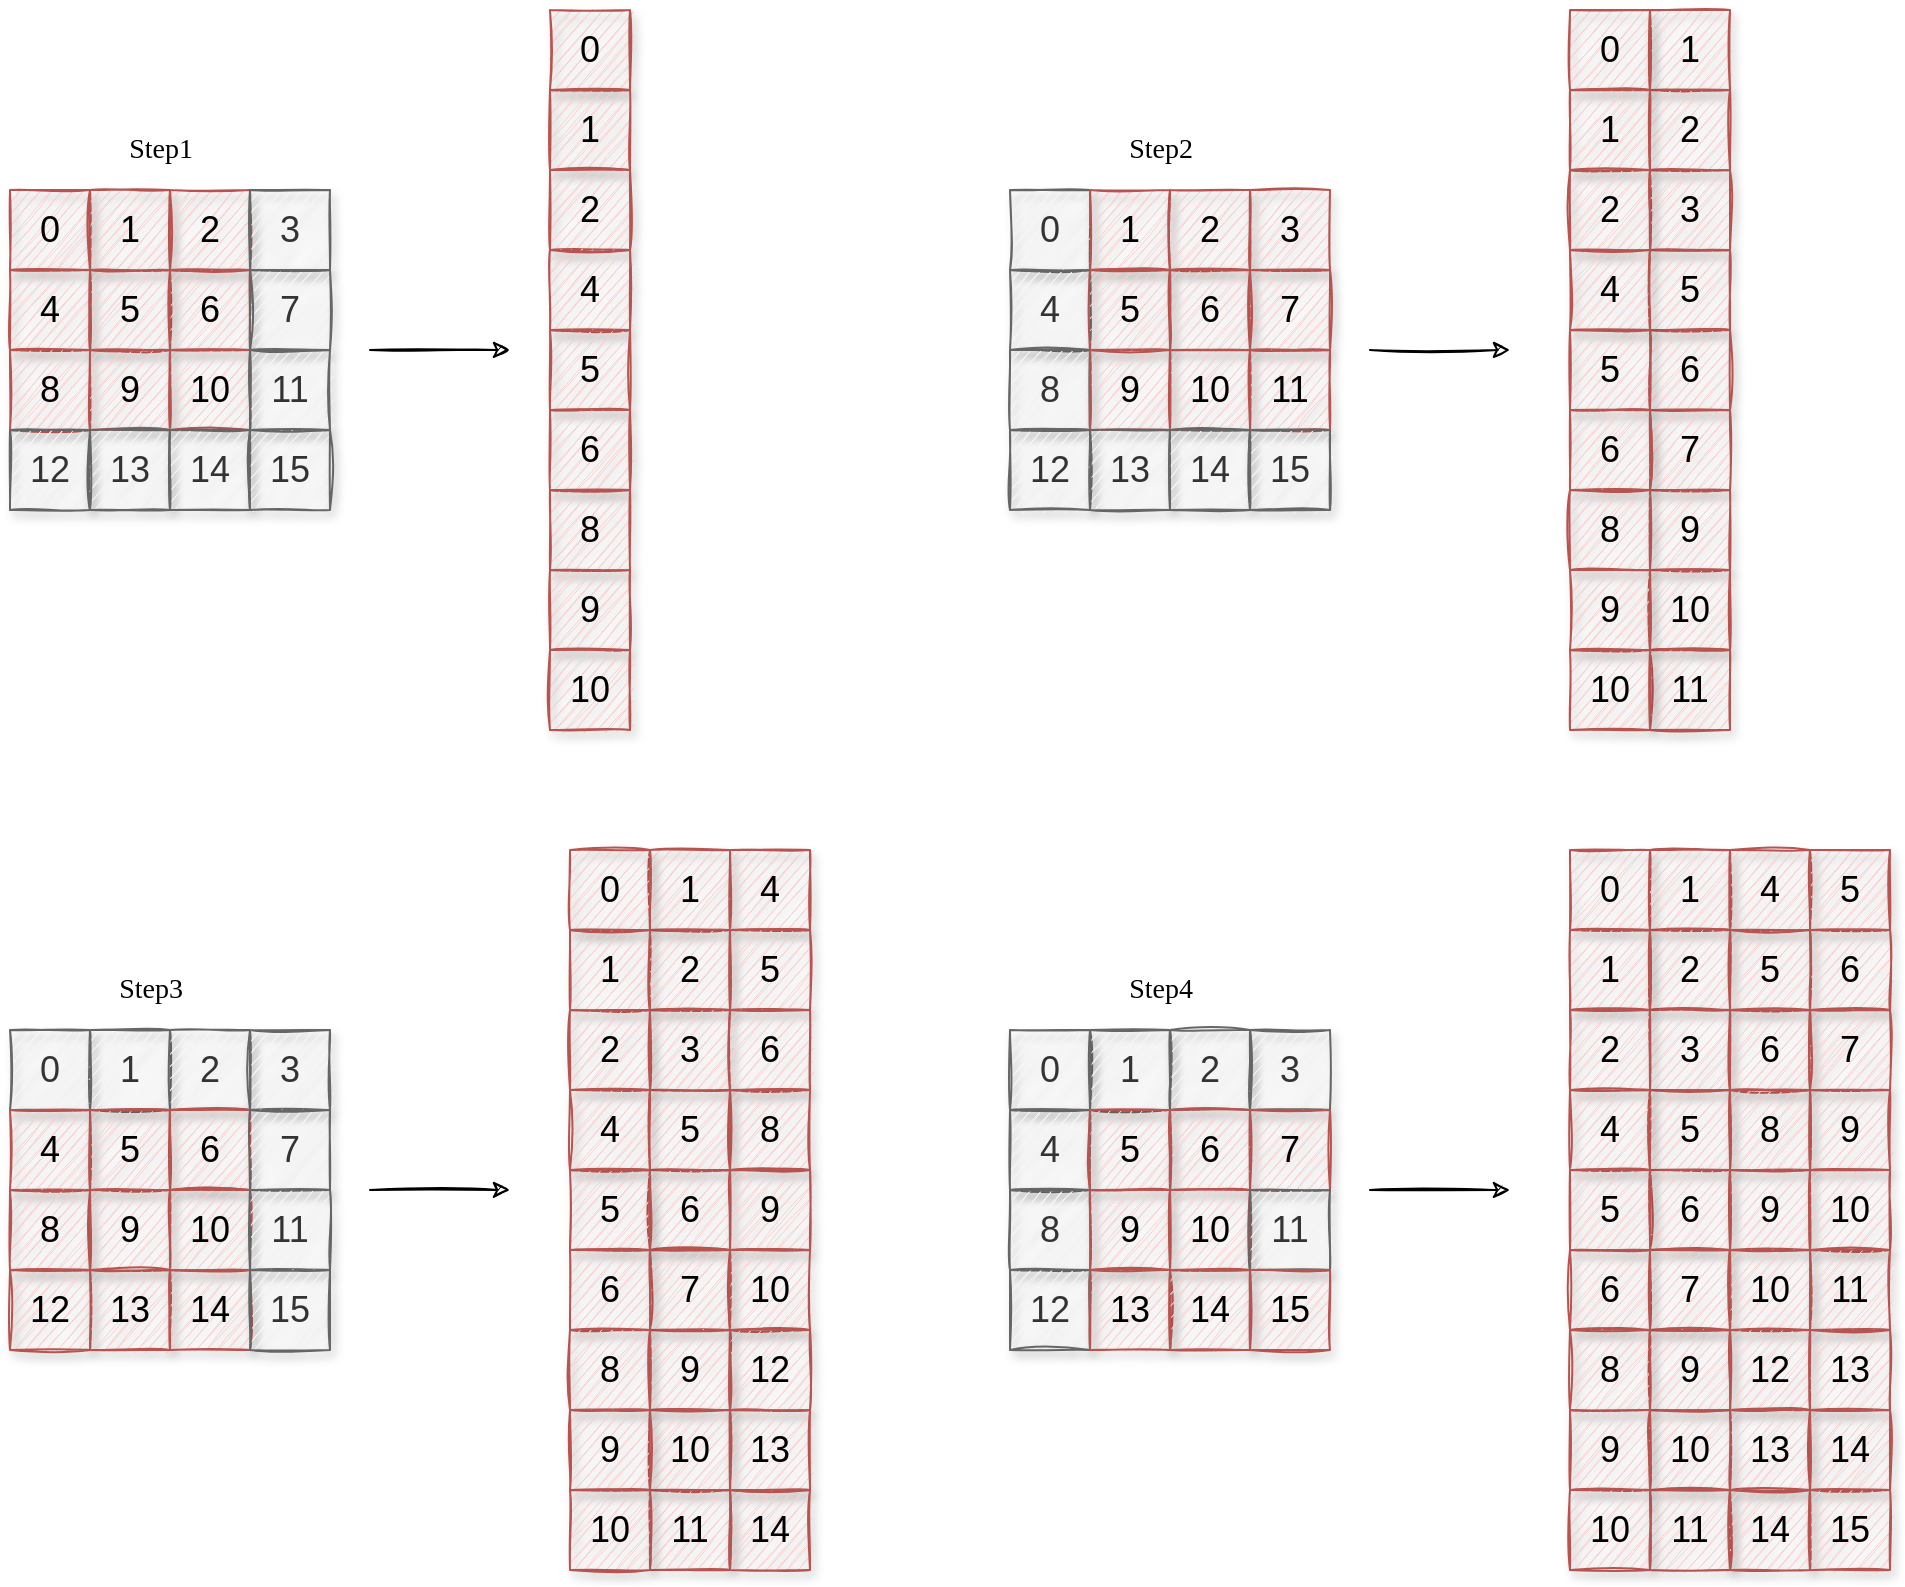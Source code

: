 <mxfile version="13.7.9" type="device"><diagram id="rteP-x4H_hP2QaLaT4T0" name="第 1 页"><mxGraphModel dx="938" dy="879" grid="1" gridSize="10" guides="1" tooltips="1" connect="1" arrows="1" fold="1" page="1" pageScale="1" pageWidth="5000" pageHeight="5000" math="0" shadow="0"><root><mxCell id="0"/><mxCell id="1" parent="0"/><mxCell id="tLLoaIxKQpnxAsABCGhc-1" value="&lt;font style=&quot;font-size: 18px&quot;&gt;0&lt;/font&gt;" style="whiteSpace=wrap;html=1;aspect=fixed;fillColor=#f8cecc;strokeColor=#b85450;sketch=1;shadow=1;" vertex="1" parent="1"><mxGeometry x="110" y="140" width="40" height="40" as="geometry"/></mxCell><mxCell id="tLLoaIxKQpnxAsABCGhc-2" value="&lt;font style=&quot;font-size: 18px&quot;&gt;1&lt;/font&gt;" style="whiteSpace=wrap;html=1;aspect=fixed;fillColor=#f8cecc;strokeColor=#b85450;sketch=1;shadow=1;" vertex="1" parent="1"><mxGeometry x="150" y="140" width="40" height="40" as="geometry"/></mxCell><mxCell id="tLLoaIxKQpnxAsABCGhc-3" value="&lt;font style=&quot;font-size: 18px&quot;&gt;2&lt;/font&gt;" style="whiteSpace=wrap;html=1;aspect=fixed;fillColor=#f8cecc;strokeColor=#b85450;sketch=1;shadow=1;" vertex="1" parent="1"><mxGeometry x="190" y="140" width="40" height="40" as="geometry"/></mxCell><mxCell id="tLLoaIxKQpnxAsABCGhc-4" value="&lt;font style=&quot;font-size: 18px&quot;&gt;3&lt;/font&gt;" style="whiteSpace=wrap;html=1;aspect=fixed;fillColor=#f5f5f5;strokeColor=#666666;fontColor=#333333;sketch=1;shadow=1;" vertex="1" parent="1"><mxGeometry x="230" y="140" width="40" height="40" as="geometry"/></mxCell><mxCell id="tLLoaIxKQpnxAsABCGhc-13" value="&lt;font style=&quot;font-size: 18px&quot;&gt;4&lt;/font&gt;" style="whiteSpace=wrap;html=1;aspect=fixed;fillColor=#f8cecc;strokeColor=#b85450;sketch=1;shadow=1;" vertex="1" parent="1"><mxGeometry x="110" y="180" width="40" height="40" as="geometry"/></mxCell><mxCell id="tLLoaIxKQpnxAsABCGhc-14" value="&lt;font style=&quot;font-size: 18px&quot;&gt;5&lt;/font&gt;" style="whiteSpace=wrap;html=1;aspect=fixed;fillColor=#f8cecc;strokeColor=#b85450;sketch=1;shadow=1;" vertex="1" parent="1"><mxGeometry x="150" y="180" width="40" height="40" as="geometry"/></mxCell><mxCell id="tLLoaIxKQpnxAsABCGhc-15" value="&lt;font style=&quot;font-size: 18px&quot;&gt;6&lt;/font&gt;" style="whiteSpace=wrap;html=1;aspect=fixed;fillColor=#f8cecc;strokeColor=#b85450;sketch=1;shadow=1;" vertex="1" parent="1"><mxGeometry x="190" y="180" width="40" height="40" as="geometry"/></mxCell><mxCell id="tLLoaIxKQpnxAsABCGhc-16" value="&lt;font style=&quot;font-size: 18px&quot;&gt;7&lt;/font&gt;" style="whiteSpace=wrap;html=1;aspect=fixed;fillColor=#f5f5f5;strokeColor=#666666;fontColor=#333333;sketch=1;shadow=1;" vertex="1" parent="1"><mxGeometry x="230" y="180" width="40" height="40" as="geometry"/></mxCell><mxCell id="tLLoaIxKQpnxAsABCGhc-17" value="&lt;font style=&quot;font-size: 18px&quot;&gt;8&lt;/font&gt;" style="whiteSpace=wrap;html=1;aspect=fixed;fillColor=#f8cecc;strokeColor=#b85450;sketch=1;shadow=1;" vertex="1" parent="1"><mxGeometry x="110" y="220" width="40" height="40" as="geometry"/></mxCell><mxCell id="tLLoaIxKQpnxAsABCGhc-18" value="&lt;font style=&quot;font-size: 18px&quot;&gt;9&lt;/font&gt;" style="whiteSpace=wrap;html=1;aspect=fixed;fillColor=#f8cecc;strokeColor=#b85450;sketch=1;shadow=1;" vertex="1" parent="1"><mxGeometry x="150" y="220" width="40" height="40" as="geometry"/></mxCell><mxCell id="tLLoaIxKQpnxAsABCGhc-19" value="&lt;font style=&quot;font-size: 18px&quot;&gt;10&lt;/font&gt;" style="whiteSpace=wrap;html=1;aspect=fixed;fillColor=#f8cecc;strokeColor=#b85450;sketch=1;shadow=1;" vertex="1" parent="1"><mxGeometry x="190" y="220" width="40" height="40" as="geometry"/></mxCell><mxCell id="tLLoaIxKQpnxAsABCGhc-20" value="&lt;font style=&quot;font-size: 18px&quot;&gt;11&lt;/font&gt;" style="whiteSpace=wrap;html=1;aspect=fixed;fillColor=#f5f5f5;strokeColor=#666666;fontColor=#333333;sketch=1;shadow=1;" vertex="1" parent="1"><mxGeometry x="230" y="220" width="40" height="40" as="geometry"/></mxCell><mxCell id="tLLoaIxKQpnxAsABCGhc-21" value="&lt;font style=&quot;font-size: 18px&quot;&gt;12&lt;/font&gt;" style="whiteSpace=wrap;html=1;aspect=fixed;fillColor=#f5f5f5;strokeColor=#666666;fontColor=#333333;sketch=1;shadow=1;" vertex="1" parent="1"><mxGeometry x="110" y="260" width="40" height="40" as="geometry"/></mxCell><mxCell id="tLLoaIxKQpnxAsABCGhc-22" value="&lt;font style=&quot;font-size: 18px&quot;&gt;13&lt;/font&gt;" style="whiteSpace=wrap;html=1;aspect=fixed;fillColor=#f5f5f5;strokeColor=#666666;fontColor=#333333;sketch=1;shadow=1;" vertex="1" parent="1"><mxGeometry x="150" y="260" width="40" height="40" as="geometry"/></mxCell><mxCell id="tLLoaIxKQpnxAsABCGhc-23" value="&lt;font style=&quot;font-size: 18px&quot;&gt;14&lt;/font&gt;" style="whiteSpace=wrap;html=1;aspect=fixed;fillColor=#f5f5f5;strokeColor=#666666;fontColor=#333333;sketch=1;shadow=1;" vertex="1" parent="1"><mxGeometry x="190" y="260" width="40" height="40" as="geometry"/></mxCell><mxCell id="tLLoaIxKQpnxAsABCGhc-24" value="&lt;font style=&quot;font-size: 18px&quot;&gt;15&lt;/font&gt;" style="whiteSpace=wrap;html=1;aspect=fixed;fillColor=#f5f5f5;strokeColor=#666666;fontColor=#333333;sketch=1;shadow=1;" vertex="1" parent="1"><mxGeometry x="230" y="260" width="40" height="40" as="geometry"/></mxCell><mxCell id="tLLoaIxKQpnxAsABCGhc-25" value="&lt;font style=&quot;font-size: 18px&quot;&gt;0&lt;/font&gt;" style="whiteSpace=wrap;html=1;aspect=fixed;fillColor=#f8cecc;strokeColor=#b85450;sketch=1;shadow=1;" vertex="1" parent="1"><mxGeometry x="380" y="50" width="40" height="40" as="geometry"/></mxCell><mxCell id="tLLoaIxKQpnxAsABCGhc-26" value="&lt;font style=&quot;font-size: 18px&quot;&gt;1&lt;/font&gt;" style="whiteSpace=wrap;html=1;aspect=fixed;fillColor=#f8cecc;strokeColor=#b85450;sketch=1;shadow=1;" vertex="1" parent="1"><mxGeometry x="380" y="90" width="40" height="40" as="geometry"/></mxCell><mxCell id="tLLoaIxKQpnxAsABCGhc-27" value="&lt;font style=&quot;font-size: 18px&quot;&gt;2&lt;/font&gt;" style="whiteSpace=wrap;html=1;aspect=fixed;fillColor=#f8cecc;strokeColor=#b85450;sketch=1;shadow=1;" vertex="1" parent="1"><mxGeometry x="380" y="130" width="40" height="40" as="geometry"/></mxCell><mxCell id="tLLoaIxKQpnxAsABCGhc-28" value="&lt;font style=&quot;font-size: 18px&quot;&gt;4&lt;/font&gt;" style="whiteSpace=wrap;html=1;aspect=fixed;fillColor=#f8cecc;strokeColor=#b85450;sketch=1;shadow=1;" vertex="1" parent="1"><mxGeometry x="380" y="170" width="40" height="40" as="geometry"/></mxCell><mxCell id="tLLoaIxKQpnxAsABCGhc-29" value="&lt;font style=&quot;font-size: 18px&quot;&gt;5&lt;/font&gt;" style="whiteSpace=wrap;html=1;aspect=fixed;fillColor=#f8cecc;strokeColor=#b85450;sketch=1;shadow=1;" vertex="1" parent="1"><mxGeometry x="380" y="210" width="40" height="40" as="geometry"/></mxCell><mxCell id="tLLoaIxKQpnxAsABCGhc-30" value="&lt;font style=&quot;font-size: 18px&quot;&gt;6&lt;/font&gt;" style="whiteSpace=wrap;html=1;aspect=fixed;fillColor=#f8cecc;strokeColor=#b85450;sketch=1;shadow=1;" vertex="1" parent="1"><mxGeometry x="380" y="250" width="40" height="40" as="geometry"/></mxCell><mxCell id="tLLoaIxKQpnxAsABCGhc-31" value="&lt;font style=&quot;font-size: 18px&quot;&gt;8&lt;/font&gt;" style="whiteSpace=wrap;html=1;aspect=fixed;fillColor=#f8cecc;strokeColor=#b85450;sketch=1;shadow=1;" vertex="1" parent="1"><mxGeometry x="380" y="290" width="40" height="40" as="geometry"/></mxCell><mxCell id="tLLoaIxKQpnxAsABCGhc-32" value="&lt;font style=&quot;font-size: 18px&quot;&gt;9&lt;/font&gt;" style="whiteSpace=wrap;html=1;aspect=fixed;fillColor=#f8cecc;strokeColor=#b85450;sketch=1;shadow=1;" vertex="1" parent="1"><mxGeometry x="380" y="330" width="40" height="40" as="geometry"/></mxCell><mxCell id="tLLoaIxKQpnxAsABCGhc-33" value="&lt;font style=&quot;font-size: 18px&quot;&gt;10&lt;/font&gt;" style="whiteSpace=wrap;html=1;aspect=fixed;fillColor=#f8cecc;strokeColor=#b85450;sketch=1;shadow=1;" vertex="1" parent="1"><mxGeometry x="380" y="370" width="40" height="40" as="geometry"/></mxCell><mxCell id="tLLoaIxKQpnxAsABCGhc-38" value="" style="endArrow=classic;html=1;sketch=1;" edge="1" parent="1"><mxGeometry width="50" height="50" relative="1" as="geometry"><mxPoint x="290" y="220" as="sourcePoint"/><mxPoint x="360" y="220" as="targetPoint"/></mxGeometry></mxCell><mxCell id="tLLoaIxKQpnxAsABCGhc-39" value="&lt;font style=&quot;font-size: 18px&quot;&gt;0&lt;/font&gt;" style="whiteSpace=wrap;html=1;aspect=fixed;fillColor=#f5f5f5;strokeColor=#666666;sketch=1;shadow=1;fontColor=#333333;" vertex="1" parent="1"><mxGeometry x="610" y="140" width="40" height="40" as="geometry"/></mxCell><mxCell id="tLLoaIxKQpnxAsABCGhc-40" value="&lt;font style=&quot;font-size: 18px&quot;&gt;1&lt;/font&gt;" style="whiteSpace=wrap;html=1;aspect=fixed;fillColor=#f8cecc;strokeColor=#b85450;sketch=1;shadow=1;" vertex="1" parent="1"><mxGeometry x="650" y="140" width="40" height="40" as="geometry"/></mxCell><mxCell id="tLLoaIxKQpnxAsABCGhc-41" value="&lt;font style=&quot;font-size: 18px&quot;&gt;2&lt;/font&gt;" style="whiteSpace=wrap;html=1;aspect=fixed;fillColor=#f8cecc;strokeColor=#b85450;sketch=1;shadow=1;" vertex="1" parent="1"><mxGeometry x="690" y="140" width="40" height="40" as="geometry"/></mxCell><mxCell id="tLLoaIxKQpnxAsABCGhc-42" value="&lt;font style=&quot;font-size: 18px&quot;&gt;3&lt;/font&gt;" style="whiteSpace=wrap;html=1;aspect=fixed;fillColor=#f8cecc;strokeColor=#b85450;sketch=1;shadow=1;" vertex="1" parent="1"><mxGeometry x="730" y="140" width="40" height="40" as="geometry"/></mxCell><mxCell id="tLLoaIxKQpnxAsABCGhc-43" value="&lt;font style=&quot;font-size: 18px&quot;&gt;4&lt;/font&gt;" style="whiteSpace=wrap;html=1;aspect=fixed;fillColor=#f5f5f5;strokeColor=#666666;sketch=1;shadow=1;fontColor=#333333;" vertex="1" parent="1"><mxGeometry x="610" y="180" width="40" height="40" as="geometry"/></mxCell><mxCell id="tLLoaIxKQpnxAsABCGhc-44" value="&lt;font style=&quot;font-size: 18px&quot;&gt;5&lt;/font&gt;" style="whiteSpace=wrap;html=1;aspect=fixed;fillColor=#f8cecc;strokeColor=#b85450;sketch=1;shadow=1;" vertex="1" parent="1"><mxGeometry x="650" y="180" width="40" height="40" as="geometry"/></mxCell><mxCell id="tLLoaIxKQpnxAsABCGhc-45" value="&lt;font style=&quot;font-size: 18px&quot;&gt;6&lt;/font&gt;" style="whiteSpace=wrap;html=1;aspect=fixed;fillColor=#f8cecc;strokeColor=#b85450;sketch=1;shadow=1;" vertex="1" parent="1"><mxGeometry x="690" y="180" width="40" height="40" as="geometry"/></mxCell><mxCell id="tLLoaIxKQpnxAsABCGhc-46" value="&lt;font style=&quot;font-size: 18px&quot;&gt;7&lt;/font&gt;" style="whiteSpace=wrap;html=1;aspect=fixed;fillColor=#f8cecc;strokeColor=#b85450;sketch=1;shadow=1;" vertex="1" parent="1"><mxGeometry x="730" y="180" width="40" height="40" as="geometry"/></mxCell><mxCell id="tLLoaIxKQpnxAsABCGhc-47" value="&lt;font style=&quot;font-size: 18px&quot;&gt;8&lt;/font&gt;" style="whiteSpace=wrap;html=1;aspect=fixed;fillColor=#f5f5f5;strokeColor=#666666;sketch=1;shadow=1;fontColor=#333333;" vertex="1" parent="1"><mxGeometry x="610" y="220" width="40" height="40" as="geometry"/></mxCell><mxCell id="tLLoaIxKQpnxAsABCGhc-48" value="&lt;font style=&quot;font-size: 18px&quot;&gt;9&lt;/font&gt;" style="whiteSpace=wrap;html=1;aspect=fixed;fillColor=#f8cecc;strokeColor=#b85450;sketch=1;shadow=1;" vertex="1" parent="1"><mxGeometry x="650" y="220" width="40" height="40" as="geometry"/></mxCell><mxCell id="tLLoaIxKQpnxAsABCGhc-49" value="&lt;font style=&quot;font-size: 18px&quot;&gt;10&lt;/font&gt;" style="whiteSpace=wrap;html=1;aspect=fixed;fillColor=#f8cecc;strokeColor=#b85450;sketch=1;shadow=1;" vertex="1" parent="1"><mxGeometry x="690" y="220" width="40" height="40" as="geometry"/></mxCell><mxCell id="tLLoaIxKQpnxAsABCGhc-50" value="&lt;font style=&quot;font-size: 18px&quot;&gt;11&lt;/font&gt;" style="whiteSpace=wrap;html=1;aspect=fixed;fillColor=#f8cecc;strokeColor=#b85450;sketch=1;shadow=1;" vertex="1" parent="1"><mxGeometry x="730" y="220" width="40" height="40" as="geometry"/></mxCell><mxCell id="tLLoaIxKQpnxAsABCGhc-51" value="&lt;font style=&quot;font-size: 18px&quot;&gt;12&lt;/font&gt;" style="whiteSpace=wrap;html=1;aspect=fixed;fillColor=#f5f5f5;strokeColor=#666666;fontColor=#333333;sketch=1;shadow=1;" vertex="1" parent="1"><mxGeometry x="610" y="260" width="40" height="40" as="geometry"/></mxCell><mxCell id="tLLoaIxKQpnxAsABCGhc-52" value="&lt;font style=&quot;font-size: 18px&quot;&gt;13&lt;/font&gt;" style="whiteSpace=wrap;html=1;aspect=fixed;fillColor=#f5f5f5;strokeColor=#666666;fontColor=#333333;sketch=1;shadow=1;" vertex="1" parent="1"><mxGeometry x="650" y="260" width="40" height="40" as="geometry"/></mxCell><mxCell id="tLLoaIxKQpnxAsABCGhc-53" value="&lt;font style=&quot;font-size: 18px&quot;&gt;14&lt;/font&gt;" style="whiteSpace=wrap;html=1;aspect=fixed;fillColor=#f5f5f5;strokeColor=#666666;fontColor=#333333;sketch=1;shadow=1;" vertex="1" parent="1"><mxGeometry x="690" y="260" width="40" height="40" as="geometry"/></mxCell><mxCell id="tLLoaIxKQpnxAsABCGhc-54" value="&lt;font style=&quot;font-size: 18px&quot;&gt;15&lt;/font&gt;" style="whiteSpace=wrap;html=1;aspect=fixed;fillColor=#f5f5f5;strokeColor=#666666;fontColor=#333333;sketch=1;shadow=1;" vertex="1" parent="1"><mxGeometry x="730" y="260" width="40" height="40" as="geometry"/></mxCell><mxCell id="tLLoaIxKQpnxAsABCGhc-55" value="&lt;font style=&quot;font-size: 18px&quot;&gt;1&lt;/font&gt;" style="whiteSpace=wrap;html=1;aspect=fixed;fillColor=#f8cecc;strokeColor=#b85450;sketch=1;shadow=1;" vertex="1" parent="1"><mxGeometry x="930" y="50" width="40" height="40" as="geometry"/></mxCell><mxCell id="tLLoaIxKQpnxAsABCGhc-56" value="&lt;font style=&quot;font-size: 18px&quot;&gt;2&lt;/font&gt;" style="whiteSpace=wrap;html=1;aspect=fixed;fillColor=#f8cecc;strokeColor=#b85450;sketch=1;shadow=1;" vertex="1" parent="1"><mxGeometry x="930" y="90" width="40" height="40" as="geometry"/></mxCell><mxCell id="tLLoaIxKQpnxAsABCGhc-57" value="&lt;font style=&quot;font-size: 18px&quot;&gt;3&lt;/font&gt;" style="whiteSpace=wrap;html=1;aspect=fixed;fillColor=#f8cecc;strokeColor=#b85450;sketch=1;shadow=1;" vertex="1" parent="1"><mxGeometry x="930" y="130" width="40" height="40" as="geometry"/></mxCell><mxCell id="tLLoaIxKQpnxAsABCGhc-58" value="&lt;font style=&quot;font-size: 18px&quot;&gt;5&lt;/font&gt;" style="whiteSpace=wrap;html=1;aspect=fixed;fillColor=#f8cecc;strokeColor=#b85450;sketch=1;shadow=1;" vertex="1" parent="1"><mxGeometry x="930" y="170" width="40" height="40" as="geometry"/></mxCell><mxCell id="tLLoaIxKQpnxAsABCGhc-59" value="&lt;font style=&quot;font-size: 18px&quot;&gt;6&lt;/font&gt;" style="whiteSpace=wrap;html=1;aspect=fixed;fillColor=#f8cecc;strokeColor=#b85450;sketch=1;shadow=1;" vertex="1" parent="1"><mxGeometry x="930" y="210" width="40" height="40" as="geometry"/></mxCell><mxCell id="tLLoaIxKQpnxAsABCGhc-60" value="&lt;font style=&quot;font-size: 18px&quot;&gt;7&lt;/font&gt;" style="whiteSpace=wrap;html=1;aspect=fixed;fillColor=#f8cecc;strokeColor=#b85450;sketch=1;shadow=1;" vertex="1" parent="1"><mxGeometry x="930" y="250" width="40" height="40" as="geometry"/></mxCell><mxCell id="tLLoaIxKQpnxAsABCGhc-61" value="&lt;font style=&quot;font-size: 18px&quot;&gt;9&lt;/font&gt;" style="whiteSpace=wrap;html=1;aspect=fixed;fillColor=#f8cecc;strokeColor=#b85450;sketch=1;shadow=1;" vertex="1" parent="1"><mxGeometry x="930" y="290" width="40" height="40" as="geometry"/></mxCell><mxCell id="tLLoaIxKQpnxAsABCGhc-62" value="&lt;font style=&quot;font-size: 18px&quot;&gt;10&lt;/font&gt;" style="whiteSpace=wrap;html=1;aspect=fixed;fillColor=#f8cecc;strokeColor=#b85450;sketch=1;shadow=1;" vertex="1" parent="1"><mxGeometry x="930" y="330" width="40" height="40" as="geometry"/></mxCell><mxCell id="tLLoaIxKQpnxAsABCGhc-63" value="&lt;font style=&quot;font-size: 18px&quot;&gt;11&lt;/font&gt;" style="whiteSpace=wrap;html=1;aspect=fixed;fillColor=#f8cecc;strokeColor=#b85450;sketch=1;shadow=1;" vertex="1" parent="1"><mxGeometry x="930" y="370" width="40" height="40" as="geometry"/></mxCell><mxCell id="tLLoaIxKQpnxAsABCGhc-64" value="" style="endArrow=classic;html=1;sketch=1;" edge="1" parent="1"><mxGeometry width="50" height="50" relative="1" as="geometry"><mxPoint x="790" y="220" as="sourcePoint"/><mxPoint x="860" y="220" as="targetPoint"/></mxGeometry></mxCell><mxCell id="tLLoaIxKQpnxAsABCGhc-65" value="&lt;font style=&quot;font-size: 18px&quot;&gt;0&lt;/font&gt;" style="whiteSpace=wrap;html=1;aspect=fixed;fillColor=#f8cecc;strokeColor=#b85450;sketch=1;shadow=1;" vertex="1" parent="1"><mxGeometry x="890" y="50" width="40" height="40" as="geometry"/></mxCell><mxCell id="tLLoaIxKQpnxAsABCGhc-66" value="&lt;font style=&quot;font-size: 18px&quot;&gt;1&lt;/font&gt;" style="whiteSpace=wrap;html=1;aspect=fixed;fillColor=#f8cecc;strokeColor=#b85450;sketch=1;shadow=1;" vertex="1" parent="1"><mxGeometry x="890" y="90" width="40" height="40" as="geometry"/></mxCell><mxCell id="tLLoaIxKQpnxAsABCGhc-67" value="&lt;font style=&quot;font-size: 18px&quot;&gt;2&lt;/font&gt;" style="whiteSpace=wrap;html=1;aspect=fixed;fillColor=#f8cecc;strokeColor=#b85450;sketch=1;shadow=1;" vertex="1" parent="1"><mxGeometry x="890" y="130" width="40" height="40" as="geometry"/></mxCell><mxCell id="tLLoaIxKQpnxAsABCGhc-68" value="&lt;font style=&quot;font-size: 18px&quot;&gt;4&lt;/font&gt;" style="whiteSpace=wrap;html=1;aspect=fixed;fillColor=#f8cecc;strokeColor=#b85450;sketch=1;shadow=1;" vertex="1" parent="1"><mxGeometry x="890" y="170" width="40" height="40" as="geometry"/></mxCell><mxCell id="tLLoaIxKQpnxAsABCGhc-69" value="&lt;font style=&quot;font-size: 18px&quot;&gt;5&lt;/font&gt;" style="whiteSpace=wrap;html=1;aspect=fixed;fillColor=#f8cecc;strokeColor=#b85450;sketch=1;shadow=1;" vertex="1" parent="1"><mxGeometry x="890" y="210" width="40" height="40" as="geometry"/></mxCell><mxCell id="tLLoaIxKQpnxAsABCGhc-70" value="&lt;font style=&quot;font-size: 18px&quot;&gt;6&lt;/font&gt;" style="whiteSpace=wrap;html=1;aspect=fixed;fillColor=#f8cecc;strokeColor=#b85450;sketch=1;shadow=1;" vertex="1" parent="1"><mxGeometry x="890" y="250" width="40" height="40" as="geometry"/></mxCell><mxCell id="tLLoaIxKQpnxAsABCGhc-71" value="&lt;font style=&quot;font-size: 18px&quot;&gt;8&lt;/font&gt;" style="whiteSpace=wrap;html=1;aspect=fixed;fillColor=#f8cecc;strokeColor=#b85450;sketch=1;shadow=1;" vertex="1" parent="1"><mxGeometry x="890" y="290" width="40" height="40" as="geometry"/></mxCell><mxCell id="tLLoaIxKQpnxAsABCGhc-72" value="&lt;font style=&quot;font-size: 18px&quot;&gt;9&lt;/font&gt;" style="whiteSpace=wrap;html=1;aspect=fixed;fillColor=#f8cecc;strokeColor=#b85450;sketch=1;shadow=1;" vertex="1" parent="1"><mxGeometry x="890" y="330" width="40" height="40" as="geometry"/></mxCell><mxCell id="tLLoaIxKQpnxAsABCGhc-73" value="&lt;font style=&quot;font-size: 18px&quot;&gt;10&lt;/font&gt;" style="whiteSpace=wrap;html=1;aspect=fixed;fillColor=#f8cecc;strokeColor=#b85450;sketch=1;shadow=1;" vertex="1" parent="1"><mxGeometry x="890" y="370" width="40" height="40" as="geometry"/></mxCell><mxCell id="tLLoaIxKQpnxAsABCGhc-109" value="&lt;font style=&quot;font-size: 18px&quot;&gt;0&lt;/font&gt;" style="whiteSpace=wrap;html=1;aspect=fixed;fillColor=#f5f5f5;strokeColor=#666666;sketch=1;shadow=1;fontColor=#333333;" vertex="1" parent="1"><mxGeometry x="110" y="560" width="40" height="40" as="geometry"/></mxCell><mxCell id="tLLoaIxKQpnxAsABCGhc-110" value="&lt;font style=&quot;font-size: 18px&quot;&gt;1&lt;/font&gt;" style="whiteSpace=wrap;html=1;aspect=fixed;fillColor=#f5f5f5;strokeColor=#666666;sketch=1;shadow=1;fontColor=#333333;" vertex="1" parent="1"><mxGeometry x="150" y="560" width="40" height="40" as="geometry"/></mxCell><mxCell id="tLLoaIxKQpnxAsABCGhc-111" value="&lt;font style=&quot;font-size: 18px&quot;&gt;2&lt;/font&gt;" style="whiteSpace=wrap;html=1;aspect=fixed;fillColor=#f5f5f5;strokeColor=#666666;sketch=1;shadow=1;fontColor=#333333;" vertex="1" parent="1"><mxGeometry x="190" y="560" width="40" height="40" as="geometry"/></mxCell><mxCell id="tLLoaIxKQpnxAsABCGhc-112" value="&lt;font style=&quot;font-size: 18px&quot;&gt;3&lt;/font&gt;" style="whiteSpace=wrap;html=1;aspect=fixed;fillColor=#f5f5f5;strokeColor=#666666;sketch=1;shadow=1;fontColor=#333333;" vertex="1" parent="1"><mxGeometry x="230" y="560" width="40" height="40" as="geometry"/></mxCell><mxCell id="tLLoaIxKQpnxAsABCGhc-113" value="&lt;font style=&quot;font-size: 18px&quot;&gt;4&lt;/font&gt;" style="whiteSpace=wrap;html=1;aspect=fixed;fillColor=#f8cecc;strokeColor=#b85450;sketch=1;shadow=1;" vertex="1" parent="1"><mxGeometry x="110" y="600" width="40" height="40" as="geometry"/></mxCell><mxCell id="tLLoaIxKQpnxAsABCGhc-114" value="&lt;font style=&quot;font-size: 18px&quot;&gt;5&lt;/font&gt;" style="whiteSpace=wrap;html=1;aspect=fixed;fillColor=#f8cecc;strokeColor=#b85450;sketch=1;shadow=1;" vertex="1" parent="1"><mxGeometry x="150" y="600" width="40" height="40" as="geometry"/></mxCell><mxCell id="tLLoaIxKQpnxAsABCGhc-115" value="&lt;font style=&quot;font-size: 18px&quot;&gt;6&lt;/font&gt;" style="whiteSpace=wrap;html=1;aspect=fixed;fillColor=#f8cecc;strokeColor=#b85450;sketch=1;shadow=1;" vertex="1" parent="1"><mxGeometry x="190" y="600" width="40" height="40" as="geometry"/></mxCell><mxCell id="tLLoaIxKQpnxAsABCGhc-116" value="&lt;font style=&quot;font-size: 18px&quot;&gt;7&lt;/font&gt;" style="whiteSpace=wrap;html=1;aspect=fixed;fillColor=#f5f5f5;strokeColor=#666666;sketch=1;shadow=1;fontColor=#333333;" vertex="1" parent="1"><mxGeometry x="230" y="600" width="40" height="40" as="geometry"/></mxCell><mxCell id="tLLoaIxKQpnxAsABCGhc-117" value="&lt;font style=&quot;font-size: 18px&quot;&gt;8&lt;/font&gt;" style="whiteSpace=wrap;html=1;aspect=fixed;fillColor=#f8cecc;strokeColor=#b85450;sketch=1;shadow=1;" vertex="1" parent="1"><mxGeometry x="110" y="640" width="40" height="40" as="geometry"/></mxCell><mxCell id="tLLoaIxKQpnxAsABCGhc-118" value="&lt;font style=&quot;font-size: 18px&quot;&gt;9&lt;/font&gt;" style="whiteSpace=wrap;html=1;aspect=fixed;fillColor=#f8cecc;strokeColor=#b85450;sketch=1;shadow=1;" vertex="1" parent="1"><mxGeometry x="150" y="640" width="40" height="40" as="geometry"/></mxCell><mxCell id="tLLoaIxKQpnxAsABCGhc-119" value="&lt;font style=&quot;font-size: 18px&quot;&gt;10&lt;/font&gt;" style="whiteSpace=wrap;html=1;aspect=fixed;fillColor=#f8cecc;strokeColor=#b85450;sketch=1;shadow=1;" vertex="1" parent="1"><mxGeometry x="190" y="640" width="40" height="40" as="geometry"/></mxCell><mxCell id="tLLoaIxKQpnxAsABCGhc-120" value="&lt;font style=&quot;font-size: 18px&quot;&gt;11&lt;/font&gt;" style="whiteSpace=wrap;html=1;aspect=fixed;fillColor=#f5f5f5;strokeColor=#666666;sketch=1;shadow=1;fontColor=#333333;" vertex="1" parent="1"><mxGeometry x="230" y="640" width="40" height="40" as="geometry"/></mxCell><mxCell id="tLLoaIxKQpnxAsABCGhc-121" value="&lt;font style=&quot;font-size: 18px&quot;&gt;12&lt;/font&gt;" style="whiteSpace=wrap;html=1;aspect=fixed;fillColor=#f8cecc;strokeColor=#b85450;sketch=1;shadow=1;" vertex="1" parent="1"><mxGeometry x="110" y="680" width="40" height="40" as="geometry"/></mxCell><mxCell id="tLLoaIxKQpnxAsABCGhc-122" value="&lt;font style=&quot;font-size: 18px&quot;&gt;13&lt;/font&gt;" style="whiteSpace=wrap;html=1;aspect=fixed;fillColor=#f8cecc;strokeColor=#b85450;sketch=1;shadow=1;" vertex="1" parent="1"><mxGeometry x="150" y="680" width="40" height="40" as="geometry"/></mxCell><mxCell id="tLLoaIxKQpnxAsABCGhc-123" value="&lt;font style=&quot;font-size: 18px&quot;&gt;14&lt;/font&gt;" style="whiteSpace=wrap;html=1;aspect=fixed;fillColor=#f8cecc;strokeColor=#b85450;sketch=1;shadow=1;" vertex="1" parent="1"><mxGeometry x="190" y="680" width="40" height="40" as="geometry"/></mxCell><mxCell id="tLLoaIxKQpnxAsABCGhc-124" value="&lt;font style=&quot;font-size: 18px&quot;&gt;15&lt;/font&gt;" style="whiteSpace=wrap;html=1;aspect=fixed;fillColor=#f5f5f5;strokeColor=#666666;fontColor=#333333;sketch=1;shadow=1;" vertex="1" parent="1"><mxGeometry x="230" y="680" width="40" height="40" as="geometry"/></mxCell><mxCell id="tLLoaIxKQpnxAsABCGhc-125" value="&lt;font style=&quot;font-size: 18px&quot;&gt;1&lt;/font&gt;" style="whiteSpace=wrap;html=1;aspect=fixed;fillColor=#f8cecc;strokeColor=#b85450;sketch=1;shadow=1;" vertex="1" parent="1"><mxGeometry x="430" y="470" width="40" height="40" as="geometry"/></mxCell><mxCell id="tLLoaIxKQpnxAsABCGhc-126" value="&lt;font style=&quot;font-size: 18px&quot;&gt;2&lt;/font&gt;" style="whiteSpace=wrap;html=1;aspect=fixed;fillColor=#f8cecc;strokeColor=#b85450;sketch=1;shadow=1;" vertex="1" parent="1"><mxGeometry x="430" y="510" width="40" height="40" as="geometry"/></mxCell><mxCell id="tLLoaIxKQpnxAsABCGhc-127" value="&lt;font style=&quot;font-size: 18px&quot;&gt;3&lt;/font&gt;" style="whiteSpace=wrap;html=1;aspect=fixed;fillColor=#f8cecc;strokeColor=#b85450;sketch=1;shadow=1;" vertex="1" parent="1"><mxGeometry x="430" y="550" width="40" height="40" as="geometry"/></mxCell><mxCell id="tLLoaIxKQpnxAsABCGhc-128" value="&lt;font style=&quot;font-size: 18px&quot;&gt;5&lt;/font&gt;" style="whiteSpace=wrap;html=1;aspect=fixed;fillColor=#f8cecc;strokeColor=#b85450;sketch=1;shadow=1;" vertex="1" parent="1"><mxGeometry x="430" y="590" width="40" height="40" as="geometry"/></mxCell><mxCell id="tLLoaIxKQpnxAsABCGhc-129" value="&lt;font style=&quot;font-size: 18px&quot;&gt;6&lt;/font&gt;" style="whiteSpace=wrap;html=1;aspect=fixed;fillColor=#f8cecc;strokeColor=#b85450;sketch=1;shadow=1;" vertex="1" parent="1"><mxGeometry x="430" y="630" width="40" height="40" as="geometry"/></mxCell><mxCell id="tLLoaIxKQpnxAsABCGhc-130" value="&lt;font style=&quot;font-size: 18px&quot;&gt;7&lt;/font&gt;" style="whiteSpace=wrap;html=1;aspect=fixed;fillColor=#f8cecc;strokeColor=#b85450;sketch=1;shadow=1;" vertex="1" parent="1"><mxGeometry x="430" y="670" width="40" height="40" as="geometry"/></mxCell><mxCell id="tLLoaIxKQpnxAsABCGhc-131" value="&lt;font style=&quot;font-size: 18px&quot;&gt;9&lt;/font&gt;" style="whiteSpace=wrap;html=1;aspect=fixed;fillColor=#f8cecc;strokeColor=#b85450;sketch=1;shadow=1;" vertex="1" parent="1"><mxGeometry x="430" y="710" width="40" height="40" as="geometry"/></mxCell><mxCell id="tLLoaIxKQpnxAsABCGhc-132" value="&lt;font style=&quot;font-size: 18px&quot;&gt;10&lt;/font&gt;" style="whiteSpace=wrap;html=1;aspect=fixed;fillColor=#f8cecc;strokeColor=#b85450;sketch=1;shadow=1;" vertex="1" parent="1"><mxGeometry x="430" y="750" width="40" height="40" as="geometry"/></mxCell><mxCell id="tLLoaIxKQpnxAsABCGhc-133" value="&lt;font style=&quot;font-size: 18px&quot;&gt;11&lt;/font&gt;" style="whiteSpace=wrap;html=1;aspect=fixed;fillColor=#f8cecc;strokeColor=#b85450;sketch=1;shadow=1;" vertex="1" parent="1"><mxGeometry x="430" y="790" width="40" height="40" as="geometry"/></mxCell><mxCell id="tLLoaIxKQpnxAsABCGhc-134" value="" style="endArrow=classic;html=1;sketch=1;" edge="1" parent="1"><mxGeometry width="50" height="50" relative="1" as="geometry"><mxPoint x="290" y="640" as="sourcePoint"/><mxPoint x="360" y="640" as="targetPoint"/></mxGeometry></mxCell><mxCell id="tLLoaIxKQpnxAsABCGhc-135" value="&lt;font style=&quot;font-size: 18px&quot;&gt;0&lt;/font&gt;" style="whiteSpace=wrap;html=1;aspect=fixed;fillColor=#f8cecc;strokeColor=#b85450;sketch=1;shadow=1;" vertex="1" parent="1"><mxGeometry x="390" y="470" width="40" height="40" as="geometry"/></mxCell><mxCell id="tLLoaIxKQpnxAsABCGhc-136" value="&lt;font style=&quot;font-size: 18px&quot;&gt;1&lt;/font&gt;" style="whiteSpace=wrap;html=1;aspect=fixed;fillColor=#f8cecc;strokeColor=#b85450;sketch=1;shadow=1;" vertex="1" parent="1"><mxGeometry x="390" y="510" width="40" height="40" as="geometry"/></mxCell><mxCell id="tLLoaIxKQpnxAsABCGhc-137" value="&lt;font style=&quot;font-size: 18px&quot;&gt;2&lt;/font&gt;" style="whiteSpace=wrap;html=1;aspect=fixed;fillColor=#f8cecc;strokeColor=#b85450;sketch=1;shadow=1;" vertex="1" parent="1"><mxGeometry x="390" y="550" width="40" height="40" as="geometry"/></mxCell><mxCell id="tLLoaIxKQpnxAsABCGhc-138" value="&lt;font style=&quot;font-size: 18px&quot;&gt;4&lt;/font&gt;" style="whiteSpace=wrap;html=1;aspect=fixed;fillColor=#f8cecc;strokeColor=#b85450;sketch=1;shadow=1;" vertex="1" parent="1"><mxGeometry x="390" y="590" width="40" height="40" as="geometry"/></mxCell><mxCell id="tLLoaIxKQpnxAsABCGhc-139" value="&lt;font style=&quot;font-size: 18px&quot;&gt;5&lt;/font&gt;" style="whiteSpace=wrap;html=1;aspect=fixed;fillColor=#f8cecc;strokeColor=#b85450;sketch=1;shadow=1;" vertex="1" parent="1"><mxGeometry x="390" y="630" width="40" height="40" as="geometry"/></mxCell><mxCell id="tLLoaIxKQpnxAsABCGhc-140" value="&lt;font style=&quot;font-size: 18px&quot;&gt;6&lt;/font&gt;" style="whiteSpace=wrap;html=1;aspect=fixed;fillColor=#f8cecc;strokeColor=#b85450;sketch=1;shadow=1;" vertex="1" parent="1"><mxGeometry x="390" y="670" width="40" height="40" as="geometry"/></mxCell><mxCell id="tLLoaIxKQpnxAsABCGhc-141" value="&lt;font style=&quot;font-size: 18px&quot;&gt;8&lt;/font&gt;" style="whiteSpace=wrap;html=1;aspect=fixed;fillColor=#f8cecc;strokeColor=#b85450;sketch=1;shadow=1;" vertex="1" parent="1"><mxGeometry x="390" y="710" width="40" height="40" as="geometry"/></mxCell><mxCell id="tLLoaIxKQpnxAsABCGhc-142" value="&lt;font style=&quot;font-size: 18px&quot;&gt;9&lt;/font&gt;" style="whiteSpace=wrap;html=1;aspect=fixed;fillColor=#f8cecc;strokeColor=#b85450;sketch=1;shadow=1;" vertex="1" parent="1"><mxGeometry x="390" y="750" width="40" height="40" as="geometry"/></mxCell><mxCell id="tLLoaIxKQpnxAsABCGhc-143" value="&lt;font style=&quot;font-size: 18px&quot;&gt;10&lt;/font&gt;" style="whiteSpace=wrap;html=1;aspect=fixed;fillColor=#f8cecc;strokeColor=#b85450;sketch=1;shadow=1;" vertex="1" parent="1"><mxGeometry x="390" y="790" width="40" height="40" as="geometry"/></mxCell><mxCell id="tLLoaIxKQpnxAsABCGhc-144" value="&lt;font style=&quot;font-size: 18px&quot;&gt;4&lt;/font&gt;" style="whiteSpace=wrap;html=1;aspect=fixed;fillColor=#f8cecc;strokeColor=#b85450;sketch=1;shadow=1;" vertex="1" parent="1"><mxGeometry x="470" y="470" width="40" height="40" as="geometry"/></mxCell><mxCell id="tLLoaIxKQpnxAsABCGhc-145" value="&lt;font style=&quot;font-size: 18px&quot;&gt;5&lt;/font&gt;" style="whiteSpace=wrap;html=1;aspect=fixed;fillColor=#f8cecc;strokeColor=#b85450;sketch=1;shadow=1;" vertex="1" parent="1"><mxGeometry x="470" y="510" width="40" height="40" as="geometry"/></mxCell><mxCell id="tLLoaIxKQpnxAsABCGhc-146" value="&lt;font style=&quot;font-size: 18px&quot;&gt;6&lt;/font&gt;" style="whiteSpace=wrap;html=1;aspect=fixed;fillColor=#f8cecc;strokeColor=#b85450;sketch=1;shadow=1;" vertex="1" parent="1"><mxGeometry x="470" y="550" width="40" height="40" as="geometry"/></mxCell><mxCell id="tLLoaIxKQpnxAsABCGhc-147" value="&lt;span style=&quot;font-size: 18px&quot;&gt;8&lt;/span&gt;" style="whiteSpace=wrap;html=1;aspect=fixed;fillColor=#f8cecc;strokeColor=#b85450;sketch=1;shadow=1;" vertex="1" parent="1"><mxGeometry x="470" y="590" width="40" height="40" as="geometry"/></mxCell><mxCell id="tLLoaIxKQpnxAsABCGhc-148" value="&lt;font style=&quot;font-size: 18px&quot;&gt;9&lt;/font&gt;" style="whiteSpace=wrap;html=1;aspect=fixed;fillColor=#f8cecc;strokeColor=#b85450;sketch=1;shadow=1;" vertex="1" parent="1"><mxGeometry x="470" y="630" width="40" height="40" as="geometry"/></mxCell><mxCell id="tLLoaIxKQpnxAsABCGhc-149" value="&lt;font style=&quot;font-size: 18px&quot;&gt;10&lt;/font&gt;" style="whiteSpace=wrap;html=1;aspect=fixed;fillColor=#f8cecc;strokeColor=#b85450;sketch=1;shadow=1;" vertex="1" parent="1"><mxGeometry x="470" y="670" width="40" height="40" as="geometry"/></mxCell><mxCell id="tLLoaIxKQpnxAsABCGhc-150" value="&lt;font style=&quot;font-size: 18px&quot;&gt;12&lt;/font&gt;" style="whiteSpace=wrap;html=1;aspect=fixed;fillColor=#f8cecc;strokeColor=#b85450;sketch=1;shadow=1;" vertex="1" parent="1"><mxGeometry x="470" y="710" width="40" height="40" as="geometry"/></mxCell><mxCell id="tLLoaIxKQpnxAsABCGhc-151" value="&lt;font style=&quot;font-size: 18px&quot;&gt;13&lt;/font&gt;" style="whiteSpace=wrap;html=1;aspect=fixed;fillColor=#f8cecc;strokeColor=#b85450;sketch=1;shadow=1;" vertex="1" parent="1"><mxGeometry x="470" y="750" width="40" height="40" as="geometry"/></mxCell><mxCell id="tLLoaIxKQpnxAsABCGhc-152" value="&lt;font style=&quot;font-size: 18px&quot;&gt;14&lt;/font&gt;" style="whiteSpace=wrap;html=1;aspect=fixed;fillColor=#f8cecc;strokeColor=#b85450;sketch=1;shadow=1;" vertex="1" parent="1"><mxGeometry x="470" y="790" width="40" height="40" as="geometry"/></mxCell><mxCell id="tLLoaIxKQpnxAsABCGhc-153" value="&lt;font style=&quot;font-size: 18px&quot;&gt;0&lt;/font&gt;" style="whiteSpace=wrap;html=1;aspect=fixed;fillColor=#f5f5f5;strokeColor=#666666;sketch=1;shadow=1;fontColor=#333333;" vertex="1" parent="1"><mxGeometry x="610" y="560" width="40" height="40" as="geometry"/></mxCell><mxCell id="tLLoaIxKQpnxAsABCGhc-154" value="&lt;font style=&quot;font-size: 18px&quot;&gt;1&lt;/font&gt;" style="whiteSpace=wrap;html=1;aspect=fixed;fillColor=#f5f5f5;strokeColor=#666666;sketch=1;shadow=1;fontColor=#333333;" vertex="1" parent="1"><mxGeometry x="650" y="560" width="40" height="40" as="geometry"/></mxCell><mxCell id="tLLoaIxKQpnxAsABCGhc-155" value="&lt;font style=&quot;font-size: 18px&quot;&gt;2&lt;/font&gt;" style="whiteSpace=wrap;html=1;aspect=fixed;fillColor=#f5f5f5;strokeColor=#666666;sketch=1;shadow=1;fontColor=#333333;" vertex="1" parent="1"><mxGeometry x="690" y="560" width="40" height="40" as="geometry"/></mxCell><mxCell id="tLLoaIxKQpnxAsABCGhc-156" value="&lt;font style=&quot;font-size: 18px&quot;&gt;3&lt;/font&gt;" style="whiteSpace=wrap;html=1;aspect=fixed;fillColor=#f5f5f5;strokeColor=#666666;sketch=1;shadow=1;fontColor=#333333;" vertex="1" parent="1"><mxGeometry x="730" y="560" width="40" height="40" as="geometry"/></mxCell><mxCell id="tLLoaIxKQpnxAsABCGhc-157" value="&lt;font style=&quot;font-size: 18px&quot;&gt;4&lt;/font&gt;" style="whiteSpace=wrap;html=1;aspect=fixed;fillColor=#f5f5f5;strokeColor=#666666;sketch=1;shadow=1;fontColor=#333333;" vertex="1" parent="1"><mxGeometry x="610" y="600" width="40" height="40" as="geometry"/></mxCell><mxCell id="tLLoaIxKQpnxAsABCGhc-158" value="&lt;font style=&quot;font-size: 18px&quot;&gt;5&lt;/font&gt;" style="whiteSpace=wrap;html=1;aspect=fixed;fillColor=#f8cecc;strokeColor=#b85450;sketch=1;shadow=1;" vertex="1" parent="1"><mxGeometry x="650" y="600" width="40" height="40" as="geometry"/></mxCell><mxCell id="tLLoaIxKQpnxAsABCGhc-159" value="&lt;font style=&quot;font-size: 18px&quot;&gt;6&lt;/font&gt;" style="whiteSpace=wrap;html=1;aspect=fixed;fillColor=#f8cecc;strokeColor=#b85450;sketch=1;shadow=1;" vertex="1" parent="1"><mxGeometry x="690" y="600" width="40" height="40" as="geometry"/></mxCell><mxCell id="tLLoaIxKQpnxAsABCGhc-160" value="&lt;font style=&quot;font-size: 18px&quot;&gt;7&lt;/font&gt;" style="whiteSpace=wrap;html=1;aspect=fixed;fillColor=#f8cecc;strokeColor=#b85450;sketch=1;shadow=1;" vertex="1" parent="1"><mxGeometry x="730" y="600" width="40" height="40" as="geometry"/></mxCell><mxCell id="tLLoaIxKQpnxAsABCGhc-161" value="&lt;font style=&quot;font-size: 18px&quot;&gt;8&lt;/font&gt;" style="whiteSpace=wrap;html=1;aspect=fixed;fillColor=#f5f5f5;strokeColor=#666666;sketch=1;shadow=1;fontColor=#333333;" vertex="1" parent="1"><mxGeometry x="610" y="640" width="40" height="40" as="geometry"/></mxCell><mxCell id="tLLoaIxKQpnxAsABCGhc-162" value="&lt;font style=&quot;font-size: 18px&quot;&gt;9&lt;/font&gt;" style="whiteSpace=wrap;html=1;aspect=fixed;fillColor=#f8cecc;strokeColor=#b85450;sketch=1;shadow=1;" vertex="1" parent="1"><mxGeometry x="650" y="640" width="40" height="40" as="geometry"/></mxCell><mxCell id="tLLoaIxKQpnxAsABCGhc-163" value="&lt;font style=&quot;font-size: 18px&quot;&gt;10&lt;/font&gt;" style="whiteSpace=wrap;html=1;aspect=fixed;fillColor=#f8cecc;strokeColor=#b85450;sketch=1;shadow=1;" vertex="1" parent="1"><mxGeometry x="690" y="640" width="40" height="40" as="geometry"/></mxCell><mxCell id="tLLoaIxKQpnxAsABCGhc-164" value="&lt;font style=&quot;font-size: 18px&quot;&gt;11&lt;/font&gt;" style="whiteSpace=wrap;html=1;aspect=fixed;fillColor=#f5f5f5;strokeColor=#666666;sketch=1;shadow=1;fontColor=#333333;" vertex="1" parent="1"><mxGeometry x="730" y="640" width="40" height="40" as="geometry"/></mxCell><mxCell id="tLLoaIxKQpnxAsABCGhc-165" value="&lt;font style=&quot;font-size: 18px&quot;&gt;12&lt;/font&gt;" style="whiteSpace=wrap;html=1;aspect=fixed;fillColor=#f5f5f5;strokeColor=#666666;sketch=1;shadow=1;fontColor=#333333;" vertex="1" parent="1"><mxGeometry x="610" y="680" width="40" height="40" as="geometry"/></mxCell><mxCell id="tLLoaIxKQpnxAsABCGhc-166" value="&lt;font style=&quot;font-size: 18px&quot;&gt;13&lt;/font&gt;" style="whiteSpace=wrap;html=1;aspect=fixed;fillColor=#f8cecc;strokeColor=#b85450;sketch=1;shadow=1;" vertex="1" parent="1"><mxGeometry x="650" y="680" width="40" height="40" as="geometry"/></mxCell><mxCell id="tLLoaIxKQpnxAsABCGhc-167" value="&lt;font style=&quot;font-size: 18px&quot;&gt;14&lt;/font&gt;" style="whiteSpace=wrap;html=1;aspect=fixed;fillColor=#f8cecc;strokeColor=#b85450;sketch=1;shadow=1;" vertex="1" parent="1"><mxGeometry x="690" y="680" width="40" height="40" as="geometry"/></mxCell><mxCell id="tLLoaIxKQpnxAsABCGhc-168" value="&lt;font style=&quot;font-size: 18px&quot;&gt;15&lt;/font&gt;" style="whiteSpace=wrap;html=1;aspect=fixed;fillColor=#f8cecc;strokeColor=#b85450;sketch=1;shadow=1;" vertex="1" parent="1"><mxGeometry x="730" y="680" width="40" height="40" as="geometry"/></mxCell><mxCell id="tLLoaIxKQpnxAsABCGhc-169" value="&lt;font style=&quot;font-size: 18px&quot;&gt;1&lt;/font&gt;" style="whiteSpace=wrap;html=1;aspect=fixed;fillColor=#f8cecc;strokeColor=#b85450;sketch=1;shadow=1;" vertex="1" parent="1"><mxGeometry x="930" y="470" width="40" height="40" as="geometry"/></mxCell><mxCell id="tLLoaIxKQpnxAsABCGhc-170" value="&lt;font style=&quot;font-size: 18px&quot;&gt;2&lt;/font&gt;" style="whiteSpace=wrap;html=1;aspect=fixed;fillColor=#f8cecc;strokeColor=#b85450;sketch=1;shadow=1;" vertex="1" parent="1"><mxGeometry x="930" y="510" width="40" height="40" as="geometry"/></mxCell><mxCell id="tLLoaIxKQpnxAsABCGhc-171" value="&lt;font style=&quot;font-size: 18px&quot;&gt;3&lt;/font&gt;" style="whiteSpace=wrap;html=1;aspect=fixed;fillColor=#f8cecc;strokeColor=#b85450;sketch=1;shadow=1;" vertex="1" parent="1"><mxGeometry x="930" y="550" width="40" height="40" as="geometry"/></mxCell><mxCell id="tLLoaIxKQpnxAsABCGhc-172" value="&lt;font style=&quot;font-size: 18px&quot;&gt;5&lt;/font&gt;" style="whiteSpace=wrap;html=1;aspect=fixed;fillColor=#f8cecc;strokeColor=#b85450;sketch=1;shadow=1;" vertex="1" parent="1"><mxGeometry x="930" y="590" width="40" height="40" as="geometry"/></mxCell><mxCell id="tLLoaIxKQpnxAsABCGhc-173" value="&lt;font style=&quot;font-size: 18px&quot;&gt;6&lt;/font&gt;" style="whiteSpace=wrap;html=1;aspect=fixed;fillColor=#f8cecc;strokeColor=#b85450;sketch=1;shadow=1;" vertex="1" parent="1"><mxGeometry x="930" y="630" width="40" height="40" as="geometry"/></mxCell><mxCell id="tLLoaIxKQpnxAsABCGhc-174" value="&lt;font style=&quot;font-size: 18px&quot;&gt;7&lt;/font&gt;" style="whiteSpace=wrap;html=1;aspect=fixed;fillColor=#f8cecc;strokeColor=#b85450;sketch=1;shadow=1;" vertex="1" parent="1"><mxGeometry x="930" y="670" width="40" height="40" as="geometry"/></mxCell><mxCell id="tLLoaIxKQpnxAsABCGhc-175" value="&lt;font style=&quot;font-size: 18px&quot;&gt;9&lt;/font&gt;" style="whiteSpace=wrap;html=1;aspect=fixed;fillColor=#f8cecc;strokeColor=#b85450;sketch=1;shadow=1;" vertex="1" parent="1"><mxGeometry x="930" y="710" width="40" height="40" as="geometry"/></mxCell><mxCell id="tLLoaIxKQpnxAsABCGhc-176" value="&lt;font style=&quot;font-size: 18px&quot;&gt;10&lt;/font&gt;" style="whiteSpace=wrap;html=1;aspect=fixed;fillColor=#f8cecc;strokeColor=#b85450;sketch=1;shadow=1;" vertex="1" parent="1"><mxGeometry x="930" y="750" width="40" height="40" as="geometry"/></mxCell><mxCell id="tLLoaIxKQpnxAsABCGhc-177" value="&lt;font style=&quot;font-size: 18px&quot;&gt;11&lt;/font&gt;" style="whiteSpace=wrap;html=1;aspect=fixed;fillColor=#f8cecc;strokeColor=#b85450;sketch=1;shadow=1;" vertex="1" parent="1"><mxGeometry x="930" y="790" width="40" height="40" as="geometry"/></mxCell><mxCell id="tLLoaIxKQpnxAsABCGhc-178" value="" style="endArrow=classic;html=1;sketch=1;" edge="1" parent="1"><mxGeometry width="50" height="50" relative="1" as="geometry"><mxPoint x="790" y="640" as="sourcePoint"/><mxPoint x="860" y="640" as="targetPoint"/></mxGeometry></mxCell><mxCell id="tLLoaIxKQpnxAsABCGhc-179" value="&lt;font style=&quot;font-size: 18px&quot;&gt;0&lt;/font&gt;" style="whiteSpace=wrap;html=1;aspect=fixed;fillColor=#f8cecc;strokeColor=#b85450;sketch=1;shadow=1;" vertex="1" parent="1"><mxGeometry x="890" y="470" width="40" height="40" as="geometry"/></mxCell><mxCell id="tLLoaIxKQpnxAsABCGhc-180" value="&lt;font style=&quot;font-size: 18px&quot;&gt;1&lt;/font&gt;" style="whiteSpace=wrap;html=1;aspect=fixed;fillColor=#f8cecc;strokeColor=#b85450;sketch=1;shadow=1;" vertex="1" parent="1"><mxGeometry x="890" y="510" width="40" height="40" as="geometry"/></mxCell><mxCell id="tLLoaIxKQpnxAsABCGhc-181" value="&lt;font style=&quot;font-size: 18px&quot;&gt;2&lt;/font&gt;" style="whiteSpace=wrap;html=1;aspect=fixed;fillColor=#f8cecc;strokeColor=#b85450;sketch=1;shadow=1;" vertex="1" parent="1"><mxGeometry x="890" y="550" width="40" height="40" as="geometry"/></mxCell><mxCell id="tLLoaIxKQpnxAsABCGhc-182" value="&lt;font style=&quot;font-size: 18px&quot;&gt;4&lt;/font&gt;" style="whiteSpace=wrap;html=1;aspect=fixed;fillColor=#f8cecc;strokeColor=#b85450;sketch=1;shadow=1;" vertex="1" parent="1"><mxGeometry x="890" y="590" width="40" height="40" as="geometry"/></mxCell><mxCell id="tLLoaIxKQpnxAsABCGhc-183" value="&lt;font style=&quot;font-size: 18px&quot;&gt;5&lt;/font&gt;" style="whiteSpace=wrap;html=1;aspect=fixed;fillColor=#f8cecc;strokeColor=#b85450;sketch=1;shadow=1;" vertex="1" parent="1"><mxGeometry x="890" y="630" width="40" height="40" as="geometry"/></mxCell><mxCell id="tLLoaIxKQpnxAsABCGhc-184" value="&lt;font style=&quot;font-size: 18px&quot;&gt;6&lt;/font&gt;" style="whiteSpace=wrap;html=1;aspect=fixed;fillColor=#f8cecc;strokeColor=#b85450;sketch=1;shadow=1;" vertex="1" parent="1"><mxGeometry x="890" y="670" width="40" height="40" as="geometry"/></mxCell><mxCell id="tLLoaIxKQpnxAsABCGhc-185" value="&lt;font style=&quot;font-size: 18px&quot;&gt;8&lt;/font&gt;" style="whiteSpace=wrap;html=1;aspect=fixed;fillColor=#f8cecc;strokeColor=#b85450;sketch=1;shadow=1;" vertex="1" parent="1"><mxGeometry x="890" y="710" width="40" height="40" as="geometry"/></mxCell><mxCell id="tLLoaIxKQpnxAsABCGhc-186" value="&lt;font style=&quot;font-size: 18px&quot;&gt;9&lt;/font&gt;" style="whiteSpace=wrap;html=1;aspect=fixed;fillColor=#f8cecc;strokeColor=#b85450;sketch=1;shadow=1;" vertex="1" parent="1"><mxGeometry x="890" y="750" width="40" height="40" as="geometry"/></mxCell><mxCell id="tLLoaIxKQpnxAsABCGhc-187" value="&lt;font style=&quot;font-size: 18px&quot;&gt;10&lt;/font&gt;" style="whiteSpace=wrap;html=1;aspect=fixed;fillColor=#f8cecc;strokeColor=#b85450;sketch=1;shadow=1;" vertex="1" parent="1"><mxGeometry x="890" y="790" width="40" height="40" as="geometry"/></mxCell><mxCell id="tLLoaIxKQpnxAsABCGhc-188" value="&lt;font style=&quot;font-size: 18px&quot;&gt;4&lt;/font&gt;" style="whiteSpace=wrap;html=1;aspect=fixed;fillColor=#f8cecc;strokeColor=#b85450;sketch=1;shadow=1;" vertex="1" parent="1"><mxGeometry x="970" y="470" width="40" height="40" as="geometry"/></mxCell><mxCell id="tLLoaIxKQpnxAsABCGhc-189" value="&lt;font style=&quot;font-size: 18px&quot;&gt;5&lt;/font&gt;" style="whiteSpace=wrap;html=1;aspect=fixed;fillColor=#f8cecc;strokeColor=#b85450;sketch=1;shadow=1;" vertex="1" parent="1"><mxGeometry x="970" y="510" width="40" height="40" as="geometry"/></mxCell><mxCell id="tLLoaIxKQpnxAsABCGhc-190" value="&lt;font style=&quot;font-size: 18px&quot;&gt;6&lt;/font&gt;" style="whiteSpace=wrap;html=1;aspect=fixed;fillColor=#f8cecc;strokeColor=#b85450;sketch=1;shadow=1;" vertex="1" parent="1"><mxGeometry x="970" y="550" width="40" height="40" as="geometry"/></mxCell><mxCell id="tLLoaIxKQpnxAsABCGhc-191" value="&lt;span style=&quot;font-size: 18px&quot;&gt;8&lt;/span&gt;" style="whiteSpace=wrap;html=1;aspect=fixed;fillColor=#f8cecc;strokeColor=#b85450;sketch=1;shadow=1;" vertex="1" parent="1"><mxGeometry x="970" y="590" width="40" height="40" as="geometry"/></mxCell><mxCell id="tLLoaIxKQpnxAsABCGhc-192" value="&lt;font style=&quot;font-size: 18px&quot;&gt;9&lt;/font&gt;" style="whiteSpace=wrap;html=1;aspect=fixed;fillColor=#f8cecc;strokeColor=#b85450;sketch=1;shadow=1;" vertex="1" parent="1"><mxGeometry x="970" y="630" width="40" height="40" as="geometry"/></mxCell><mxCell id="tLLoaIxKQpnxAsABCGhc-193" value="&lt;font style=&quot;font-size: 18px&quot;&gt;10&lt;/font&gt;" style="whiteSpace=wrap;html=1;aspect=fixed;fillColor=#f8cecc;strokeColor=#b85450;sketch=1;shadow=1;" vertex="1" parent="1"><mxGeometry x="970" y="670" width="40" height="40" as="geometry"/></mxCell><mxCell id="tLLoaIxKQpnxAsABCGhc-194" value="&lt;font style=&quot;font-size: 18px&quot;&gt;12&lt;/font&gt;" style="whiteSpace=wrap;html=1;aspect=fixed;fillColor=#f8cecc;strokeColor=#b85450;sketch=1;shadow=1;" vertex="1" parent="1"><mxGeometry x="970" y="710" width="40" height="40" as="geometry"/></mxCell><mxCell id="tLLoaIxKQpnxAsABCGhc-195" value="&lt;font style=&quot;font-size: 18px&quot;&gt;13&lt;/font&gt;" style="whiteSpace=wrap;html=1;aspect=fixed;fillColor=#f8cecc;strokeColor=#b85450;sketch=1;shadow=1;" vertex="1" parent="1"><mxGeometry x="970" y="750" width="40" height="40" as="geometry"/></mxCell><mxCell id="tLLoaIxKQpnxAsABCGhc-196" value="&lt;font style=&quot;font-size: 18px&quot;&gt;14&lt;/font&gt;" style="whiteSpace=wrap;html=1;aspect=fixed;fillColor=#f8cecc;strokeColor=#b85450;sketch=1;shadow=1;" vertex="1" parent="1"><mxGeometry x="970" y="790" width="40" height="40" as="geometry"/></mxCell><mxCell id="tLLoaIxKQpnxAsABCGhc-197" value="&lt;font style=&quot;font-size: 18px&quot;&gt;5&lt;/font&gt;" style="whiteSpace=wrap;html=1;aspect=fixed;fillColor=#f8cecc;strokeColor=#b85450;sketch=1;shadow=1;" vertex="1" parent="1"><mxGeometry x="1010" y="470" width="40" height="40" as="geometry"/></mxCell><mxCell id="tLLoaIxKQpnxAsABCGhc-198" value="&lt;font style=&quot;font-size: 18px&quot;&gt;6&lt;/font&gt;" style="whiteSpace=wrap;html=1;aspect=fixed;fillColor=#f8cecc;strokeColor=#b85450;sketch=1;shadow=1;" vertex="1" parent="1"><mxGeometry x="1010" y="510" width="40" height="40" as="geometry"/></mxCell><mxCell id="tLLoaIxKQpnxAsABCGhc-199" value="&lt;font style=&quot;font-size: 18px&quot;&gt;7&lt;/font&gt;" style="whiteSpace=wrap;html=1;aspect=fixed;fillColor=#f8cecc;strokeColor=#b85450;sketch=1;shadow=1;" vertex="1" parent="1"><mxGeometry x="1010" y="550" width="40" height="40" as="geometry"/></mxCell><mxCell id="tLLoaIxKQpnxAsABCGhc-200" value="&lt;span style=&quot;font-size: 18px&quot;&gt;9&lt;/span&gt;" style="whiteSpace=wrap;html=1;aspect=fixed;fillColor=#f8cecc;strokeColor=#b85450;sketch=1;shadow=1;" vertex="1" parent="1"><mxGeometry x="1010" y="590" width="40" height="40" as="geometry"/></mxCell><mxCell id="tLLoaIxKQpnxAsABCGhc-201" value="&lt;font style=&quot;font-size: 18px&quot;&gt;10&lt;/font&gt;" style="whiteSpace=wrap;html=1;aspect=fixed;fillColor=#f8cecc;strokeColor=#b85450;sketch=1;shadow=1;" vertex="1" parent="1"><mxGeometry x="1010" y="630" width="40" height="40" as="geometry"/></mxCell><mxCell id="tLLoaIxKQpnxAsABCGhc-202" value="&lt;font style=&quot;font-size: 18px&quot;&gt;11&lt;/font&gt;" style="whiteSpace=wrap;html=1;aspect=fixed;fillColor=#f8cecc;strokeColor=#b85450;sketch=1;shadow=1;" vertex="1" parent="1"><mxGeometry x="1010" y="670" width="40" height="40" as="geometry"/></mxCell><mxCell id="tLLoaIxKQpnxAsABCGhc-203" value="&lt;font style=&quot;font-size: 18px&quot;&gt;13&lt;/font&gt;" style="whiteSpace=wrap;html=1;aspect=fixed;fillColor=#f8cecc;strokeColor=#b85450;sketch=1;shadow=1;" vertex="1" parent="1"><mxGeometry x="1010" y="710" width="40" height="40" as="geometry"/></mxCell><mxCell id="tLLoaIxKQpnxAsABCGhc-204" value="&lt;font style=&quot;font-size: 18px&quot;&gt;14&lt;/font&gt;" style="whiteSpace=wrap;html=1;aspect=fixed;fillColor=#f8cecc;strokeColor=#b85450;sketch=1;shadow=1;" vertex="1" parent="1"><mxGeometry x="1010" y="750" width="40" height="40" as="geometry"/></mxCell><mxCell id="tLLoaIxKQpnxAsABCGhc-205" value="&lt;font style=&quot;font-size: 18px&quot;&gt;15&lt;/font&gt;" style="whiteSpace=wrap;html=1;aspect=fixed;fillColor=#f8cecc;strokeColor=#b85450;sketch=1;shadow=1;" vertex="1" parent="1"><mxGeometry x="1010" y="790" width="40" height="40" as="geometry"/></mxCell><mxCell id="tLLoaIxKQpnxAsABCGhc-206" value="&lt;font face=&quot;Comic Sans MS&quot; style=&quot;font-size: 14px&quot;&gt;Step1&lt;/font&gt;" style="text;html=1;align=center;verticalAlign=middle;resizable=0;points=[];autosize=1;" vertex="1" parent="1"><mxGeometry x="160" y="110" width="50" height="20" as="geometry"/></mxCell><mxCell id="tLLoaIxKQpnxAsABCGhc-207" value="&lt;font face=&quot;Comic Sans MS&quot; style=&quot;font-size: 14px&quot;&gt;Step2&lt;/font&gt;" style="text;html=1;align=center;verticalAlign=middle;resizable=0;points=[];autosize=1;" vertex="1" parent="1"><mxGeometry x="655" y="110" width="60" height="20" as="geometry"/></mxCell><mxCell id="tLLoaIxKQpnxAsABCGhc-208" value="&lt;font face=&quot;Comic Sans MS&quot; style=&quot;font-size: 14px&quot;&gt;Step3&lt;/font&gt;" style="text;html=1;align=center;verticalAlign=middle;resizable=0;points=[];autosize=1;" vertex="1" parent="1"><mxGeometry x="150" y="530" width="60" height="20" as="geometry"/></mxCell><mxCell id="tLLoaIxKQpnxAsABCGhc-209" value="&lt;font face=&quot;Comic Sans MS&quot; style=&quot;font-size: 14px&quot;&gt;Step4&lt;/font&gt;" style="text;html=1;align=center;verticalAlign=middle;resizable=0;points=[];autosize=1;" vertex="1" parent="1"><mxGeometry x="655" y="530" width="60" height="20" as="geometry"/></mxCell></root></mxGraphModel></diagram></mxfile>